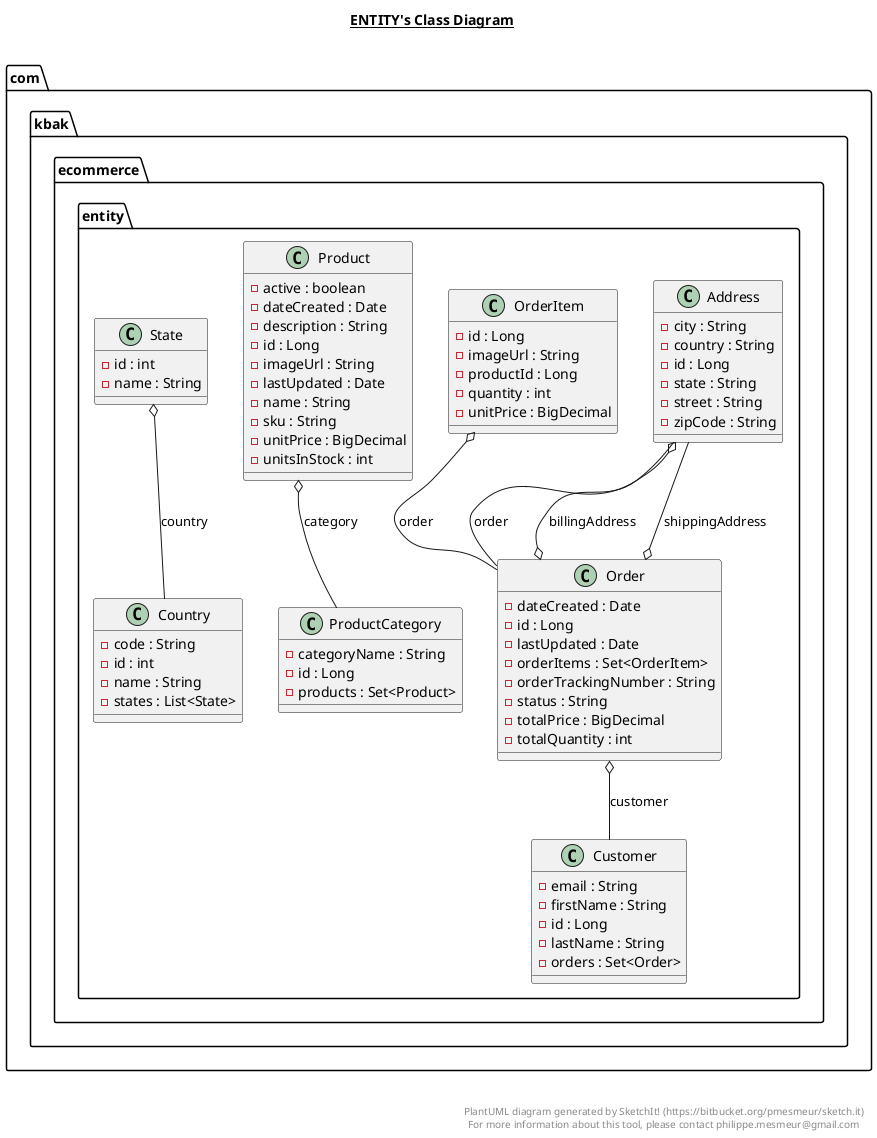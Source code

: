 @startuml

title __ENTITY's Class Diagram__\n

  namespace com.kbak.ecommerce {
    namespace entity {
      class com.kbak.ecommerce.entity.Address {
          - city : String
          - country : String
          - id : Long
          - state : String
          - street : String
          - zipCode : String

      }
    }
  }
  

  namespace com.kbak.ecommerce {
    namespace entity {
      class com.kbak.ecommerce.entity.Country {
          - code : String
          - id : int
          - name : String
          - states : List<State>

      }
    }
  }
  

  namespace com.kbak.ecommerce {
    namespace entity {
      class com.kbak.ecommerce.entity.Customer {
          - email : String
          - firstName : String
          - id : Long
          - lastName : String
          - orders : Set<Order>
    }
  }
  

  namespace com.kbak.ecommerce {
    namespace entity {
      class com.kbak.ecommerce.entity.Order {
          - dateCreated : Date
          - id : Long
          - lastUpdated : Date
          - orderItems : Set<OrderItem>
          - orderTrackingNumber : String
          - status : String
          - totalPrice : BigDecimal
          - totalQuantity : int

      }
    }
  }
  

  namespace com.kbak.ecommerce {
    namespace entity {
      class com.kbak.ecommerce.entity.OrderItem {
          - id : Long
          - imageUrl : String
          - productId : Long
          - quantity : int
          - unitPrice : BigDecimal

      }
    }
  }
  

  namespace com.kbak.ecommerce {
    namespace entity {
      class com.kbak.ecommerce.entity.Product {
          - active : boolean
          - dateCreated : Date
          - description : String
          - id : Long
          - imageUrl : String
          - lastUpdated : Date
          - name : String
          - sku : String
          - unitPrice : BigDecimal
          - unitsInStock : int
      }
    }
  }
  

  namespace com.kbak.ecommerce {
    namespace entity {
      class com.kbak.ecommerce.entity.ProductCategory {
          - categoryName : String
          - id : Long
          - products : Set<Product>

      }
    }
  }
  

  namespace com.kbak.ecommerce {
    namespace entity {
      class com.kbak.ecommerce.entity.State {
          - id : int
          - name : String
      }
    }
  }
  

  com.kbak.ecommerce.entity.Address o-- com.kbak.ecommerce.entity.Order : order
  com.kbak.ecommerce.entity.Order o-- com.kbak.ecommerce.entity.Address : billingAddress
  com.kbak.ecommerce.entity.Order o-- com.kbak.ecommerce.entity.Customer : customer
  com.kbak.ecommerce.entity.Order o-- com.kbak.ecommerce.entity.Address : shippingAddress
  com.kbak.ecommerce.entity.OrderItem o-- com.kbak.ecommerce.entity.Order : order
  com.kbak.ecommerce.entity.Product o-- com.kbak.ecommerce.entity.ProductCategory : category
  com.kbak.ecommerce.entity.State o-- com.kbak.ecommerce.entity.Country : country


right footer


PlantUML diagram generated by SketchIt! (https://bitbucket.org/pmesmeur/sketch.it)
For more information about this tool, please contact philippe.mesmeur@gmail.com
endfooter

@enduml
